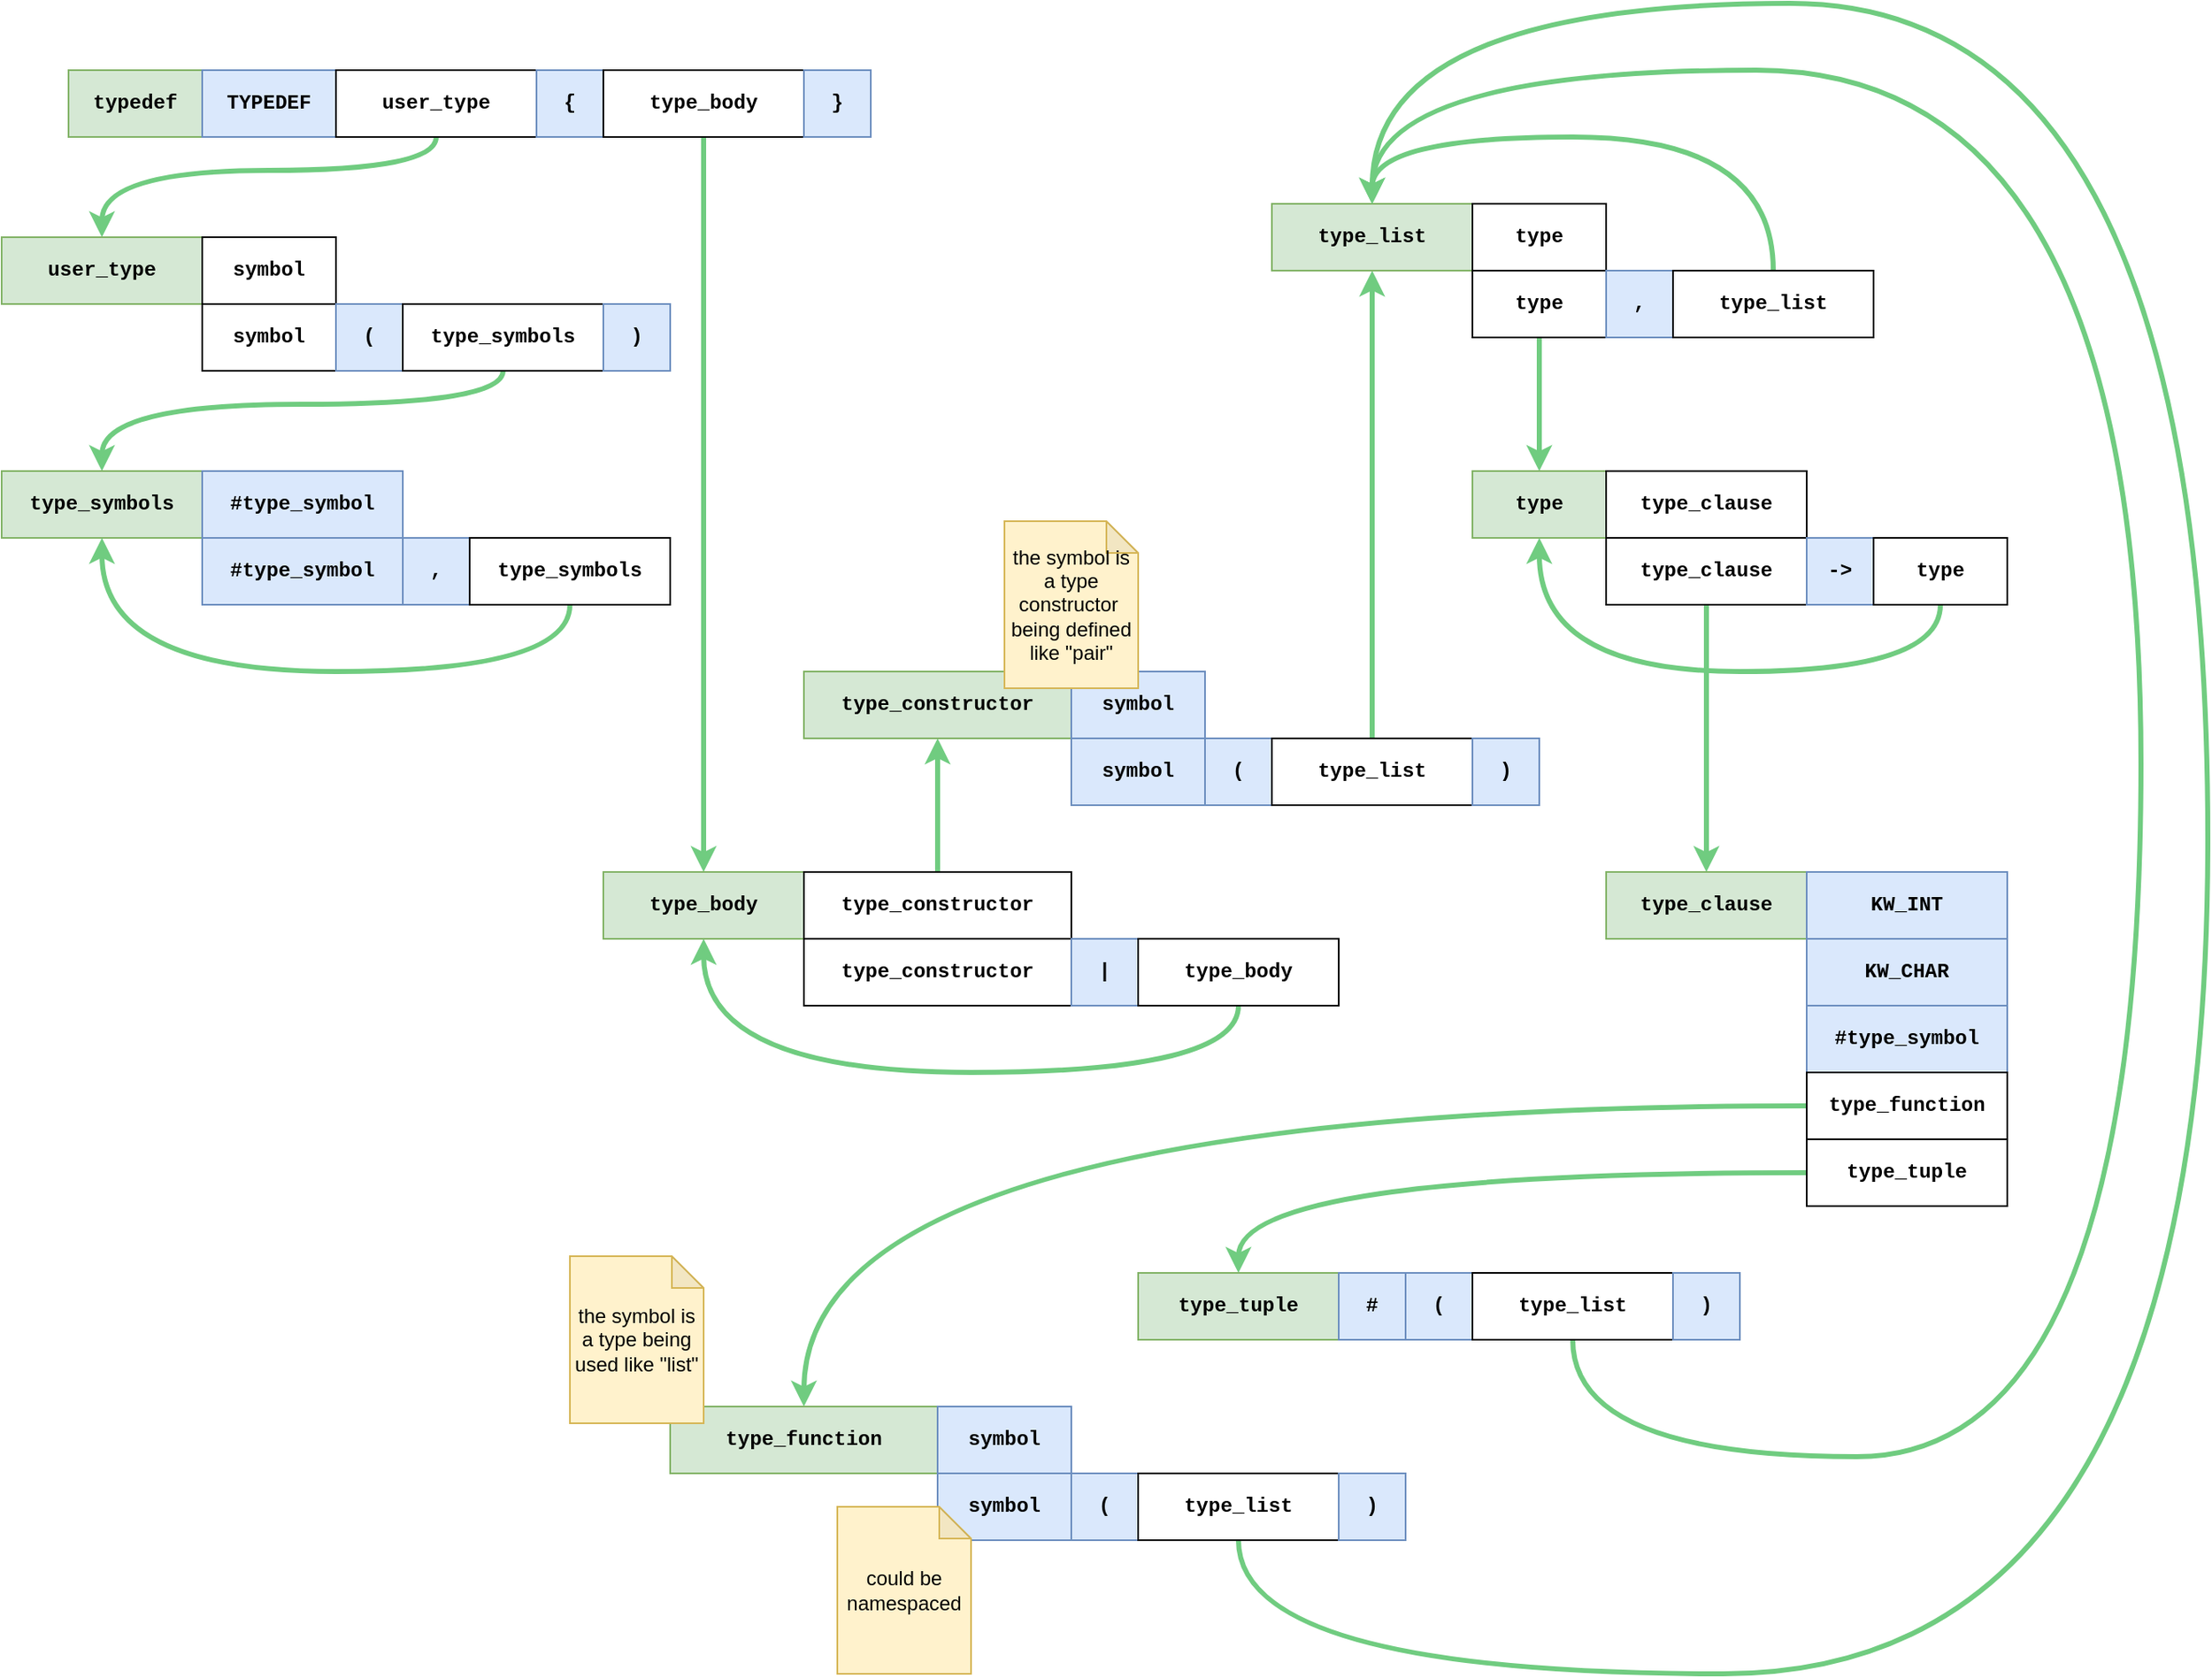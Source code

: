 <mxfile version="21.6.5" type="device">
  <diagram name="Page-1" id="VMu5Um8tGNmLyhONTGwZ">
    <mxGraphModel dx="1538" dy="1579" grid="1" gridSize="10" guides="1" tooltips="1" connect="1" arrows="1" fold="1" page="0" pageScale="1" pageWidth="827" pageHeight="1169" math="0" shadow="0">
      <root>
        <mxCell id="0" />
        <mxCell id="1" parent="0" />
        <mxCell id="tY2yVLHzIpJXAKx0_EAQ-1" value="typedef" style="rounded=0;whiteSpace=wrap;html=1;fontFamily=Courier New;fontStyle=1;fillColor=#d5e8d4;strokeColor=#82b366;" parent="1" vertex="1">
          <mxGeometry x="320" y="40" width="80" height="40" as="geometry" />
        </mxCell>
        <mxCell id="tY2yVLHzIpJXAKx0_EAQ-2" value="TYPEDEF" style="rounded=0;whiteSpace=wrap;html=1;fontFamily=Courier New;fontStyle=1;fillColor=#dae8fc;strokeColor=#6c8ebf;" parent="1" vertex="1">
          <mxGeometry x="400" y="40" width="80" height="40" as="geometry" />
        </mxCell>
        <mxCell id="tY2yVLHzIpJXAKx0_EAQ-13" style="edgeStyle=orthogonalEdgeStyle;rounded=0;orthogonalLoop=1;jettySize=auto;html=1;curved=1;strokeWidth=3;strokeColor=#70CC80;exitX=0.5;exitY=1;exitDx=0;exitDy=0;entryX=0.5;entryY=0;entryDx=0;entryDy=0;" parent="1" source="tY2yVLHzIpJXAKx0_EAQ-3" target="tY2yVLHzIpJXAKx0_EAQ-7" edge="1">
          <mxGeometry relative="1" as="geometry">
            <Array as="points">
              <mxPoint x="540" y="100" />
              <mxPoint x="340" y="100" />
            </Array>
          </mxGeometry>
        </mxCell>
        <mxCell id="tY2yVLHzIpJXAKx0_EAQ-3" value="user_type" style="rounded=0;whiteSpace=wrap;html=1;fontFamily=Courier New;fontStyle=1" parent="1" vertex="1">
          <mxGeometry x="480" y="40" width="120" height="40" as="geometry" />
        </mxCell>
        <mxCell id="tY2yVLHzIpJXAKx0_EAQ-4" value="{" style="rounded=0;whiteSpace=wrap;html=1;fontFamily=Courier New;fontStyle=1;fillColor=#dae8fc;strokeColor=#6c8ebf;" parent="1" vertex="1">
          <mxGeometry x="600" y="40" width="40" height="40" as="geometry" />
        </mxCell>
        <mxCell id="tY2yVLHzIpJXAKx0_EAQ-35" style="edgeStyle=orthogonalEdgeStyle;curved=1;rounded=0;orthogonalLoop=1;jettySize=auto;html=1;entryX=0.5;entryY=0;entryDx=0;entryDy=0;strokeWidth=3;strokeColor=#70CC80;exitX=0.5;exitY=1;exitDx=0;exitDy=0;" parent="1" source="tY2yVLHzIpJXAKx0_EAQ-5" target="tY2yVLHzIpJXAKx0_EAQ-21" edge="1">
          <mxGeometry relative="1" as="geometry">
            <Array as="points">
              <mxPoint x="700" y="230" />
              <mxPoint x="700" y="230" />
            </Array>
          </mxGeometry>
        </mxCell>
        <mxCell id="tY2yVLHzIpJXAKx0_EAQ-5" value="type_body" style="rounded=0;whiteSpace=wrap;html=1;fontFamily=Courier New;fontStyle=1" parent="1" vertex="1">
          <mxGeometry x="640" y="40" width="120" height="40" as="geometry" />
        </mxCell>
        <mxCell id="tY2yVLHzIpJXAKx0_EAQ-6" value="}" style="rounded=0;whiteSpace=wrap;html=1;fontFamily=Courier New;fontStyle=1;fillColor=#dae8fc;strokeColor=#6c8ebf;" parent="1" vertex="1">
          <mxGeometry x="760" y="40" width="40" height="40" as="geometry" />
        </mxCell>
        <mxCell id="tY2yVLHzIpJXAKx0_EAQ-7" value="user_type" style="rounded=0;whiteSpace=wrap;html=1;fontFamily=Courier New;fontStyle=1;fillColor=#d5e8d4;strokeColor=#82b366;" parent="1" vertex="1">
          <mxGeometry x="280" y="140" width="120" height="40" as="geometry" />
        </mxCell>
        <mxCell id="tY2yVLHzIpJXAKx0_EAQ-8" value="symbol" style="rounded=0;whiteSpace=wrap;html=1;fontFamily=Courier New;fontStyle=1" parent="1" vertex="1">
          <mxGeometry x="400" y="140" width="80" height="40" as="geometry" />
        </mxCell>
        <mxCell id="tY2yVLHzIpJXAKx0_EAQ-9" value="symbol" style="rounded=0;whiteSpace=wrap;html=1;fontFamily=Courier New;fontStyle=1" parent="1" vertex="1">
          <mxGeometry x="400" y="180" width="80" height="40" as="geometry" />
        </mxCell>
        <mxCell id="tY2yVLHzIpJXAKx0_EAQ-10" value="(" style="rounded=0;whiteSpace=wrap;html=1;fontFamily=Courier New;fontStyle=1;fillColor=#dae8fc;strokeColor=#6c8ebf;" parent="1" vertex="1">
          <mxGeometry x="480" y="180" width="40" height="40" as="geometry" />
        </mxCell>
        <mxCell id="tY2yVLHzIpJXAKx0_EAQ-19" style="edgeStyle=orthogonalEdgeStyle;curved=1;rounded=0;orthogonalLoop=1;jettySize=auto;html=1;strokeWidth=3;strokeColor=#70CC80;entryX=0.5;entryY=0;entryDx=0;entryDy=0;" parent="1" source="tY2yVLHzIpJXAKx0_EAQ-11" target="tY2yVLHzIpJXAKx0_EAQ-14" edge="1">
          <mxGeometry relative="1" as="geometry">
            <Array as="points">
              <mxPoint x="580" y="240" />
              <mxPoint x="340" y="240" />
            </Array>
          </mxGeometry>
        </mxCell>
        <mxCell id="tY2yVLHzIpJXAKx0_EAQ-11" value="type_symbols" style="rounded=0;whiteSpace=wrap;html=1;fontFamily=Courier New;fontStyle=1" parent="1" vertex="1">
          <mxGeometry x="520" y="180" width="120" height="40" as="geometry" />
        </mxCell>
        <mxCell id="tY2yVLHzIpJXAKx0_EAQ-12" value=")" style="rounded=0;whiteSpace=wrap;html=1;fontFamily=Courier New;fontStyle=1;fillColor=#dae8fc;strokeColor=#6c8ebf;" parent="1" vertex="1">
          <mxGeometry x="640" y="180" width="40" height="40" as="geometry" />
        </mxCell>
        <mxCell id="tY2yVLHzIpJXAKx0_EAQ-14" value="type_symbols" style="rounded=0;whiteSpace=wrap;html=1;fontFamily=Courier New;fontStyle=1;fillColor=#d5e8d4;strokeColor=#82b366;" parent="1" vertex="1">
          <mxGeometry x="280" y="280" width="120" height="40" as="geometry" />
        </mxCell>
        <mxCell id="tY2yVLHzIpJXAKx0_EAQ-15" value="#type_symbol" style="rounded=0;whiteSpace=wrap;html=1;fontFamily=Courier New;fontStyle=1;fillColor=#dae8fc;strokeColor=#6c8ebf;" parent="1" vertex="1">
          <mxGeometry x="400" y="280" width="120" height="40" as="geometry" />
        </mxCell>
        <mxCell id="tY2yVLHzIpJXAKx0_EAQ-16" value="#type_symbol" style="rounded=0;whiteSpace=wrap;html=1;fontFamily=Courier New;fontStyle=1;fillColor=#dae8fc;strokeColor=#6c8ebf;" parent="1" vertex="1">
          <mxGeometry x="400" y="320" width="120" height="40" as="geometry" />
        </mxCell>
        <mxCell id="tY2yVLHzIpJXAKx0_EAQ-17" value="," style="rounded=0;whiteSpace=wrap;html=1;fontFamily=Courier New;fontStyle=1;fillColor=#dae8fc;strokeColor=#6c8ebf;" parent="1" vertex="1">
          <mxGeometry x="520" y="320" width="40" height="40" as="geometry" />
        </mxCell>
        <mxCell id="tY2yVLHzIpJXAKx0_EAQ-20" style="edgeStyle=orthogonalEdgeStyle;curved=1;rounded=0;orthogonalLoop=1;jettySize=auto;html=1;entryX=0.5;entryY=1;entryDx=0;entryDy=0;strokeWidth=3;strokeColor=#70CC80;" parent="1" source="tY2yVLHzIpJXAKx0_EAQ-18" target="tY2yVLHzIpJXAKx0_EAQ-14" edge="1">
          <mxGeometry relative="1" as="geometry">
            <Array as="points">
              <mxPoint x="620" y="400" />
              <mxPoint x="340" y="400" />
            </Array>
          </mxGeometry>
        </mxCell>
        <mxCell id="tY2yVLHzIpJXAKx0_EAQ-18" value="type_symbols" style="rounded=0;whiteSpace=wrap;html=1;fontFamily=Courier New;fontStyle=1" parent="1" vertex="1">
          <mxGeometry x="560" y="320" width="120" height="40" as="geometry" />
        </mxCell>
        <mxCell id="tY2yVLHzIpJXAKx0_EAQ-21" value="type_body" style="rounded=0;whiteSpace=wrap;html=1;fontFamily=Courier New;fontStyle=1;fillColor=#d5e8d4;strokeColor=#82b366;" parent="1" vertex="1">
          <mxGeometry x="640" y="520" width="120" height="40" as="geometry" />
        </mxCell>
        <mxCell id="tY2yVLHzIpJXAKx0_EAQ-31" style="edgeStyle=orthogonalEdgeStyle;curved=1;rounded=0;orthogonalLoop=1;jettySize=auto;html=1;entryX=0.5;entryY=1;entryDx=0;entryDy=0;strokeWidth=3;strokeColor=#70CC80;" parent="1" source="tY2yVLHzIpJXAKx0_EAQ-22" target="tY2yVLHzIpJXAKx0_EAQ-30" edge="1">
          <mxGeometry relative="1" as="geometry" />
        </mxCell>
        <mxCell id="tY2yVLHzIpJXAKx0_EAQ-22" value="type_constructor" style="rounded=0;whiteSpace=wrap;html=1;fontFamily=Courier New;fontStyle=1" parent="1" vertex="1">
          <mxGeometry x="760" y="520" width="160" height="40" as="geometry" />
        </mxCell>
        <mxCell id="tY2yVLHzIpJXAKx0_EAQ-23" value="type_constructor" style="rounded=0;whiteSpace=wrap;html=1;fontFamily=Courier New;fontStyle=1" parent="1" vertex="1">
          <mxGeometry x="760" y="560" width="160" height="40" as="geometry" />
        </mxCell>
        <mxCell id="tY2yVLHzIpJXAKx0_EAQ-24" value="|" style="rounded=0;whiteSpace=wrap;html=1;fontFamily=Courier New;fontStyle=1;fillColor=#dae8fc;strokeColor=#6c8ebf;" parent="1" vertex="1">
          <mxGeometry x="920" y="560" width="40" height="40" as="geometry" />
        </mxCell>
        <mxCell id="tY2yVLHzIpJXAKx0_EAQ-29" style="edgeStyle=orthogonalEdgeStyle;curved=1;rounded=0;orthogonalLoop=1;jettySize=auto;html=1;entryX=0.5;entryY=1;entryDx=0;entryDy=0;strokeWidth=3;strokeColor=#70CC80;" parent="1" source="tY2yVLHzIpJXAKx0_EAQ-25" target="tY2yVLHzIpJXAKx0_EAQ-21" edge="1">
          <mxGeometry relative="1" as="geometry">
            <Array as="points">
              <mxPoint x="1020" y="640" />
              <mxPoint x="700" y="640" />
            </Array>
          </mxGeometry>
        </mxCell>
        <mxCell id="tY2yVLHzIpJXAKx0_EAQ-25" value="type_body" style="rounded=0;whiteSpace=wrap;html=1;fontFamily=Courier New;fontStyle=1" parent="1" vertex="1">
          <mxGeometry x="960" y="560" width="120" height="40" as="geometry" />
        </mxCell>
        <mxCell id="tY2yVLHzIpJXAKx0_EAQ-30" value="type_constructor" style="rounded=0;whiteSpace=wrap;html=1;fontFamily=Courier New;fontStyle=1;fillColor=#d5e8d4;strokeColor=#82b366;" parent="1" vertex="1">
          <mxGeometry x="760" y="400" width="160" height="40" as="geometry" />
        </mxCell>
        <mxCell id="tY2yVLHzIpJXAKx0_EAQ-32" value="symbol" style="rounded=0;whiteSpace=wrap;html=1;fontFamily=Courier New;fontStyle=1;fillColor=#dae8fc;strokeColor=#6c8ebf;" parent="1" vertex="1">
          <mxGeometry x="920" y="400" width="80" height="40" as="geometry" />
        </mxCell>
        <mxCell id="tY2yVLHzIpJXAKx0_EAQ-33" value="symbol" style="rounded=0;whiteSpace=wrap;html=1;fontFamily=Courier New;fontStyle=1;fillColor=#dae8fc;strokeColor=#6c8ebf;" parent="1" vertex="1">
          <mxGeometry x="920" y="440" width="80" height="40" as="geometry" />
        </mxCell>
        <mxCell id="tY2yVLHzIpJXAKx0_EAQ-34" value="(" style="rounded=0;whiteSpace=wrap;html=1;fontFamily=Courier New;fontStyle=1;fillColor=#dae8fc;strokeColor=#6c8ebf;" parent="1" vertex="1">
          <mxGeometry x="1000" y="440" width="40" height="40" as="geometry" />
        </mxCell>
        <mxCell id="tY2yVLHzIpJXAKx0_EAQ-44" style="edgeStyle=orthogonalEdgeStyle;curved=1;rounded=0;orthogonalLoop=1;jettySize=auto;html=1;strokeWidth=3;strokeColor=#70CC80;" parent="1" source="tY2yVLHzIpJXAKx0_EAQ-36" target="tY2yVLHzIpJXAKx0_EAQ-38" edge="1">
          <mxGeometry relative="1" as="geometry">
            <Array as="points">
              <mxPoint x="1100" y="240" />
              <mxPoint x="1100" y="240" />
            </Array>
          </mxGeometry>
        </mxCell>
        <mxCell id="tY2yVLHzIpJXAKx0_EAQ-36" value="type_list" style="rounded=0;whiteSpace=wrap;html=1;fontFamily=Courier New;fontStyle=1" parent="1" vertex="1">
          <mxGeometry x="1040" y="440" width="120" height="40" as="geometry" />
        </mxCell>
        <mxCell id="tY2yVLHzIpJXAKx0_EAQ-37" value=")" style="rounded=0;whiteSpace=wrap;html=1;fontFamily=Courier New;fontStyle=1;fillColor=#dae8fc;strokeColor=#6c8ebf;" parent="1" vertex="1">
          <mxGeometry x="1160" y="440" width="40" height="40" as="geometry" />
        </mxCell>
        <mxCell id="tY2yVLHzIpJXAKx0_EAQ-38" value="type_list" style="rounded=0;whiteSpace=wrap;html=1;fontFamily=Courier New;fontStyle=1;fillColor=#d5e8d4;strokeColor=#82b366;" parent="1" vertex="1">
          <mxGeometry x="1040" y="120" width="120" height="40" as="geometry" />
        </mxCell>
        <mxCell id="tY2yVLHzIpJXAKx0_EAQ-39" value="type" style="rounded=0;whiteSpace=wrap;html=1;fontFamily=Courier New;fontStyle=1" parent="1" vertex="1">
          <mxGeometry x="1160" y="120" width="80" height="40" as="geometry" />
        </mxCell>
        <mxCell id="tY2yVLHzIpJXAKx0_EAQ-52" style="edgeStyle=orthogonalEdgeStyle;curved=1;rounded=0;orthogonalLoop=1;jettySize=auto;html=1;strokeWidth=3;strokeColor=#70CC80;" parent="1" source="tY2yVLHzIpJXAKx0_EAQ-40" target="tY2yVLHzIpJXAKx0_EAQ-45" edge="1">
          <mxGeometry relative="1" as="geometry" />
        </mxCell>
        <mxCell id="tY2yVLHzIpJXAKx0_EAQ-40" value="type" style="rounded=0;whiteSpace=wrap;html=1;fontFamily=Courier New;fontStyle=1" parent="1" vertex="1">
          <mxGeometry x="1160" y="160" width="80" height="40" as="geometry" />
        </mxCell>
        <mxCell id="tY2yVLHzIpJXAKx0_EAQ-41" value="," style="rounded=0;whiteSpace=wrap;html=1;fontFamily=Courier New;fontStyle=1;fillColor=#dae8fc;strokeColor=#6c8ebf;" parent="1" vertex="1">
          <mxGeometry x="1240" y="160" width="40" height="40" as="geometry" />
        </mxCell>
        <mxCell id="tY2yVLHzIpJXAKx0_EAQ-43" style="edgeStyle=orthogonalEdgeStyle;curved=1;rounded=0;orthogonalLoop=1;jettySize=auto;html=1;entryX=0.5;entryY=0;entryDx=0;entryDy=0;strokeWidth=3;strokeColor=#70CC80;" parent="1" source="tY2yVLHzIpJXAKx0_EAQ-42" target="tY2yVLHzIpJXAKx0_EAQ-38" edge="1">
          <mxGeometry relative="1" as="geometry">
            <Array as="points">
              <mxPoint x="1340" y="80" />
              <mxPoint x="1100" y="80" />
            </Array>
          </mxGeometry>
        </mxCell>
        <mxCell id="tY2yVLHzIpJXAKx0_EAQ-42" value="type_list" style="rounded=0;whiteSpace=wrap;html=1;fontFamily=Courier New;fontStyle=1" parent="1" vertex="1">
          <mxGeometry x="1280" y="160" width="120" height="40" as="geometry" />
        </mxCell>
        <mxCell id="tY2yVLHzIpJXAKx0_EAQ-45" value="type" style="rounded=0;whiteSpace=wrap;html=1;fontFamily=Courier New;fontStyle=1;fillColor=#d5e8d4;strokeColor=#82b366;" parent="1" vertex="1">
          <mxGeometry x="1160" y="280" width="80" height="40" as="geometry" />
        </mxCell>
        <mxCell id="tY2yVLHzIpJXAKx0_EAQ-47" value="type_clause" style="rounded=0;whiteSpace=wrap;html=1;fontFamily=Courier New;fontStyle=1" parent="1" vertex="1">
          <mxGeometry x="1240" y="280" width="120" height="40" as="geometry" />
        </mxCell>
        <mxCell id="tY2yVLHzIpJXAKx0_EAQ-59" style="edgeStyle=orthogonalEdgeStyle;curved=1;rounded=0;orthogonalLoop=1;jettySize=auto;html=1;entryX=0.5;entryY=0;entryDx=0;entryDy=0;shadow=0;strokeWidth=3;strokeColor=#70CC80;" parent="1" source="tY2yVLHzIpJXAKx0_EAQ-48" target="tY2yVLHzIpJXAKx0_EAQ-53" edge="1">
          <mxGeometry relative="1" as="geometry" />
        </mxCell>
        <mxCell id="tY2yVLHzIpJXAKx0_EAQ-48" value="type_clause" style="rounded=0;whiteSpace=wrap;html=1;fontFamily=Courier New;fontStyle=1" parent="1" vertex="1">
          <mxGeometry x="1240" y="320" width="120" height="40" as="geometry" />
        </mxCell>
        <mxCell id="tY2yVLHzIpJXAKx0_EAQ-49" value="-&amp;gt;" style="rounded=0;whiteSpace=wrap;html=1;fontFamily=Courier New;fontStyle=1;fillColor=#dae8fc;strokeColor=#6c8ebf;" parent="1" vertex="1">
          <mxGeometry x="1360" y="320" width="40" height="40" as="geometry" />
        </mxCell>
        <mxCell id="tY2yVLHzIpJXAKx0_EAQ-51" style="edgeStyle=orthogonalEdgeStyle;curved=1;rounded=0;orthogonalLoop=1;jettySize=auto;html=1;entryX=0.5;entryY=1;entryDx=0;entryDy=0;strokeWidth=3;strokeColor=#70CC80;" parent="1" source="tY2yVLHzIpJXAKx0_EAQ-50" target="tY2yVLHzIpJXAKx0_EAQ-45" edge="1">
          <mxGeometry relative="1" as="geometry">
            <Array as="points">
              <mxPoint x="1440" y="400" />
              <mxPoint x="1200" y="400" />
            </Array>
          </mxGeometry>
        </mxCell>
        <mxCell id="tY2yVLHzIpJXAKx0_EAQ-50" value="type" style="rounded=0;whiteSpace=wrap;html=1;fontFamily=Courier New;fontStyle=1" parent="1" vertex="1">
          <mxGeometry x="1400" y="320" width="80" height="40" as="geometry" />
        </mxCell>
        <mxCell id="tY2yVLHzIpJXAKx0_EAQ-53" value="type_clause" style="rounded=0;whiteSpace=wrap;html=1;fontFamily=Courier New;fontStyle=1;fillColor=#d5e8d4;strokeColor=#82b366;" parent="1" vertex="1">
          <mxGeometry x="1240" y="520" width="120" height="40" as="geometry" />
        </mxCell>
        <mxCell id="tY2yVLHzIpJXAKx0_EAQ-54" value="KW_INT" style="rounded=0;whiteSpace=wrap;html=1;fontFamily=Courier New;fontStyle=1;fillColor=#dae8fc;strokeColor=#6c8ebf;" parent="1" vertex="1">
          <mxGeometry x="1360" y="520" width="120" height="40" as="geometry" />
        </mxCell>
        <mxCell id="tY2yVLHzIpJXAKx0_EAQ-55" value="KW_CHAR" style="rounded=0;whiteSpace=wrap;html=1;fontFamily=Courier New;fontStyle=1;fillColor=#dae8fc;strokeColor=#6c8ebf;" parent="1" vertex="1">
          <mxGeometry x="1360" y="560" width="120" height="40" as="geometry" />
        </mxCell>
        <mxCell id="tY2yVLHzIpJXAKx0_EAQ-56" value="#type_symbol" style="rounded=0;whiteSpace=wrap;html=1;fontFamily=Courier New;fontStyle=1;fillColor=#dae8fc;strokeColor=#6c8ebf;" parent="1" vertex="1">
          <mxGeometry x="1360" y="600" width="120" height="40" as="geometry" />
        </mxCell>
        <mxCell id="tY2yVLHzIpJXAKx0_EAQ-64" style="edgeStyle=orthogonalEdgeStyle;curved=1;rounded=0;orthogonalLoop=1;jettySize=auto;html=1;strokeWidth=3;strokeColor=#70CC80;exitX=0;exitY=0.5;exitDx=0;exitDy=0;" parent="1" source="tY2yVLHzIpJXAKx0_EAQ-58" target="tY2yVLHzIpJXAKx0_EAQ-60" edge="1">
          <mxGeometry relative="1" as="geometry" />
        </mxCell>
        <mxCell id="tY2yVLHzIpJXAKx0_EAQ-72" style="edgeStyle=orthogonalEdgeStyle;curved=1;rounded=0;orthogonalLoop=1;jettySize=auto;html=1;entryX=0.5;entryY=0;entryDx=0;entryDy=0;strokeWidth=3;strokeColor=#70CC80;" parent="1" source="tY2yVLHzIpJXAKx0_EAQ-57" target="tY2yVLHzIpJXAKx0_EAQ-66" edge="1">
          <mxGeometry relative="1" as="geometry" />
        </mxCell>
        <mxCell id="tY2yVLHzIpJXAKx0_EAQ-57" value="type_function" style="rounded=0;whiteSpace=wrap;html=1;fontFamily=Courier New;fontStyle=1" parent="1" vertex="1">
          <mxGeometry x="1360" y="640" width="120" height="40" as="geometry" />
        </mxCell>
        <mxCell id="tY2yVLHzIpJXAKx0_EAQ-58" value="type_tuple" style="rounded=0;whiteSpace=wrap;html=1;fontFamily=Courier New;fontStyle=1" parent="1" vertex="1">
          <mxGeometry x="1360" y="680" width="120" height="40" as="geometry" />
        </mxCell>
        <mxCell id="tY2yVLHzIpJXAKx0_EAQ-60" value="type_tuple" style="rounded=0;whiteSpace=wrap;html=1;fontFamily=Courier New;fontStyle=1;fillColor=#d5e8d4;strokeColor=#82b366;" parent="1" vertex="1">
          <mxGeometry x="960" y="760" width="120" height="40" as="geometry" />
        </mxCell>
        <mxCell id="tY2yVLHzIpJXAKx0_EAQ-61" value="(" style="rounded=0;whiteSpace=wrap;html=1;fontFamily=Courier New;fontStyle=1;fillColor=#dae8fc;strokeColor=#6c8ebf;" parent="1" vertex="1">
          <mxGeometry x="1120" y="760" width="40" height="40" as="geometry" />
        </mxCell>
        <mxCell id="tY2yVLHzIpJXAKx0_EAQ-65" style="edgeStyle=orthogonalEdgeStyle;curved=1;rounded=0;orthogonalLoop=1;jettySize=auto;html=1;entryX=0.5;entryY=0;entryDx=0;entryDy=0;strokeWidth=3;strokeColor=#70CC80;exitX=0.5;exitY=1;exitDx=0;exitDy=0;" parent="1" source="tY2yVLHzIpJXAKx0_EAQ-62" target="tY2yVLHzIpJXAKx0_EAQ-38" edge="1">
          <mxGeometry relative="1" as="geometry">
            <Array as="points">
              <mxPoint x="1220" y="870" />
              <mxPoint x="1560" y="870" />
              <mxPoint x="1560" y="40" />
              <mxPoint x="1100" y="40" />
            </Array>
          </mxGeometry>
        </mxCell>
        <mxCell id="tY2yVLHzIpJXAKx0_EAQ-62" value="type_list" style="rounded=0;whiteSpace=wrap;html=1;fontFamily=Courier New;fontStyle=1" parent="1" vertex="1">
          <mxGeometry x="1160" y="760" width="120" height="40" as="geometry" />
        </mxCell>
        <mxCell id="tY2yVLHzIpJXAKx0_EAQ-63" value=")" style="rounded=0;whiteSpace=wrap;html=1;fontFamily=Courier New;fontStyle=1;fillColor=#dae8fc;strokeColor=#6c8ebf;" parent="1" vertex="1">
          <mxGeometry x="1280" y="760" width="40" height="40" as="geometry" />
        </mxCell>
        <mxCell id="tY2yVLHzIpJXAKx0_EAQ-66" value="type_function" style="rounded=0;whiteSpace=wrap;html=1;fontFamily=Courier New;fontStyle=1;fillColor=#d5e8d4;strokeColor=#82b366;" parent="1" vertex="1">
          <mxGeometry x="680" y="840" width="160" height="40" as="geometry" />
        </mxCell>
        <mxCell id="tY2yVLHzIpJXAKx0_EAQ-67" value="symbol" style="rounded=0;whiteSpace=wrap;html=1;fontFamily=Courier New;fontStyle=1;fillColor=#dae8fc;strokeColor=#6c8ebf;" parent="1" vertex="1">
          <mxGeometry x="840" y="840" width="80" height="40" as="geometry" />
        </mxCell>
        <mxCell id="tY2yVLHzIpJXAKx0_EAQ-68" value="symbol" style="rounded=0;whiteSpace=wrap;html=1;fontFamily=Courier New;fontStyle=1;fillColor=#dae8fc;strokeColor=#6c8ebf;" parent="1" vertex="1">
          <mxGeometry x="840" y="880" width="80" height="40" as="geometry" />
        </mxCell>
        <mxCell id="tY2yVLHzIpJXAKx0_EAQ-69" value="(" style="rounded=0;whiteSpace=wrap;html=1;fontFamily=Courier New;fontStyle=1;fillColor=#dae8fc;strokeColor=#6c8ebf;" parent="1" vertex="1">
          <mxGeometry x="920" y="880" width="40" height="40" as="geometry" />
        </mxCell>
        <mxCell id="tY2yVLHzIpJXAKx0_EAQ-73" style="edgeStyle=orthogonalEdgeStyle;curved=1;rounded=0;orthogonalLoop=1;jettySize=auto;html=1;entryX=0.5;entryY=0;entryDx=0;entryDy=0;strokeWidth=3;strokeColor=#70CC80;exitX=0.5;exitY=1;exitDx=0;exitDy=0;" parent="1" source="tY2yVLHzIpJXAKx0_EAQ-70" target="tY2yVLHzIpJXAKx0_EAQ-38" edge="1">
          <mxGeometry relative="1" as="geometry">
            <mxPoint x="1120" y="920" as="sourcePoint" />
            <Array as="points">
              <mxPoint x="1020" y="1000" />
              <mxPoint x="1600" y="1000" />
              <mxPoint x="1600" />
              <mxPoint x="1100" />
            </Array>
          </mxGeometry>
        </mxCell>
        <mxCell id="tY2yVLHzIpJXAKx0_EAQ-70" value="type_list" style="rounded=0;whiteSpace=wrap;html=1;fontFamily=Courier New;fontStyle=1" parent="1" vertex="1">
          <mxGeometry x="960" y="880" width="120" height="40" as="geometry" />
        </mxCell>
        <mxCell id="tY2yVLHzIpJXAKx0_EAQ-71" value=")" style="rounded=0;whiteSpace=wrap;html=1;fontFamily=Courier New;fontStyle=1;fillColor=#dae8fc;strokeColor=#6c8ebf;" parent="1" vertex="1">
          <mxGeometry x="1080" y="880" width="40" height="40" as="geometry" />
        </mxCell>
        <mxCell id="tY2yVLHzIpJXAKx0_EAQ-74" value="the symbol is a type being used like &quot;list&quot;" style="shape=note;whiteSpace=wrap;html=1;backgroundOutline=1;darkOpacity=0.05;fillColor=#fff2cc;strokeColor=#d6b656;size=19;" parent="1" vertex="1">
          <mxGeometry x="620" y="750" width="80" height="100" as="geometry" />
        </mxCell>
        <mxCell id="tY2yVLHzIpJXAKx0_EAQ-75" value="the symbol is a type constructor&amp;nbsp; being defined like &quot;pair&quot;" style="shape=note;whiteSpace=wrap;html=1;backgroundOutline=1;darkOpacity=0.05;fillColor=#fff2cc;strokeColor=#d6b656;size=19;" parent="1" vertex="1">
          <mxGeometry x="880" y="310" width="80" height="100" as="geometry" />
        </mxCell>
        <mxCell id="tY2yVLHzIpJXAKx0_EAQ-76" value="#" style="rounded=0;whiteSpace=wrap;html=1;fontFamily=Courier New;fontStyle=1;fillColor=#dae8fc;strokeColor=#6c8ebf;" parent="1" vertex="1">
          <mxGeometry x="1080" y="760" width="40" height="40" as="geometry" />
        </mxCell>
        <mxCell id="tY2yVLHzIpJXAKx0_EAQ-77" value="could be namespaced" style="shape=note;whiteSpace=wrap;html=1;backgroundOutline=1;darkOpacity=0.05;fillColor=#fff2cc;strokeColor=#d6b656;size=19;" parent="1" vertex="1">
          <mxGeometry x="780" y="900" width="80" height="100" as="geometry" />
        </mxCell>
      </root>
    </mxGraphModel>
  </diagram>
</mxfile>
